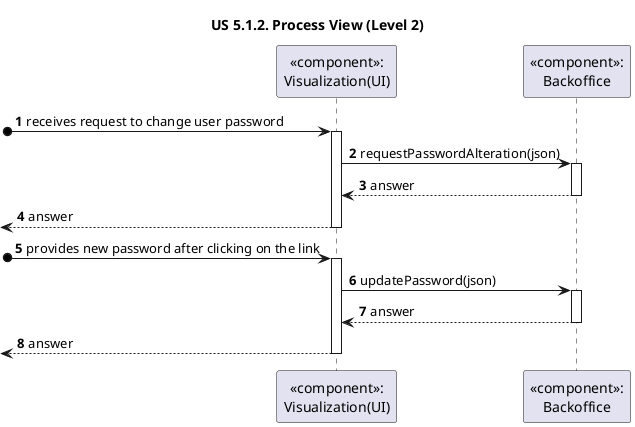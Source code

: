 @startuml
'https://plantuml.com/sequence-diagram

title "US 5.1.2. Process View (Level 2)"

autonumber
participant "«component»:\nVisualization(UI)" as UI
participant "«component»:\nBackoffice" as BACK

[o-> UI: receives request to change user password
activate UI

UI -> BACK : requestPasswordAlteration(json)
activate BACK

BACK --> UI : answer
deactivate BACK

 <-- UI : answer
deactivate UI

[o-> UI: provides new password after clicking on the link
activate UI

UI -> BACK : updatePassword(json)
activate BACK

BACK --> UI : answer
deactivate BACK

 <-- UI : answer
deactivate UI
@enduml